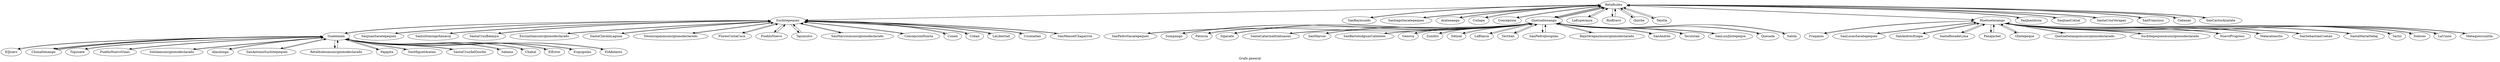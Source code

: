 digraph G{
   label =  "Grafo general";
       Retalhuleu -> Suchitepequez;
       Retalhuleu -> SanRaymundo;
       Retalhuleu -> SantiagoSacatepequez;
       Retalhuleu -> Acatenango;
       Retalhuleu -> Cuilapa;
       Retalhuleu -> Concepcion;
       Retalhuleu -> Quetzaltenango;
       Retalhuleu -> LaEsperanza;
       Retalhuleu -> RioBravo;
       Retalhuleu -> Quiche;
       Retalhuleu -> Tejutla;
       Retalhuleu -> Huehuetenango;
       Retalhuleu -> SanJuanIxcoy;
       Retalhuleu -> SanJuanCotzal;
       Retalhuleu -> SantaCruzVerapaz;
       Retalhuleu -> SanFrancisco;
       Retalhuleu -> Cabanas;
       Retalhuleu -> SanCarlosAlzatate;
       Retalhuleu -> Quetzaltenango;
       Suchitepequez -> Retalhuleu;
       Suchitepequez -> Guatemala;
       Suchitepequez -> SanJuanSacatepequez;
       Suchitepequez -> SantoDomingoXenacoj;
       Suchitepequez -> SantaCruzBalanya;
       Suchitepequez -> Escuintlamunicipionodeclarado;
       Suchitepequez -> SantaClaralaLaguna;
       Suchitepequez -> Totonicapanmunicipionodeclarado;
       Suchitepequez -> FloresCostaCuca;
       Suchitepequez -> PuebloNuevo;
       Suchitepequez -> Tajumulco;
       Suchitepequez -> SanMarcosmunicipionodeclarado;
       Suchitepequez -> ConcepcionHuista;
       Suchitepequez -> Cunen;
       Suchitepequez -> Coban;
       Suchitepequez -> LaLibertad;
       Suchitepequez -> Usumatlan;
       Suchitepequez -> SanManuelChaparron;
       Guatemala -> Suchitepequez;
       Guatemala -> ElJicaro;
       Guatemala -> Chimaltenango;
       Guatemala -> Tiquisate;
       Guatemala -> PuebloNuevoVinas;
       Guatemala -> Sololamunicipionodeclarado;
       Guatemala -> Almolonga;
       Guatemala -> SanAntonioSuchitepequez;
       Guatemala -> Retalhuleumunicipionodeclarado;
       Guatemala -> Pajapita;
       Guatemala -> SanMiguelAcatan;
       Guatemala -> SantaCruzdelQuiche;
       Guatemala -> Salama;
       Guatemala -> Chahal;
       Guatemala -> ElEstor;
       Guatemala -> Esquipulas;
       Guatemala -> ElAdelanto;
       Guatemala -> Chimaltenango;
       Quetzaltenango -> SanPedroSacatepequez;
       Quetzaltenango -> Sumpango;
       Quetzaltenango -> Patzicia;
       Quetzaltenango -> Sipacate;
       Quetzaltenango -> SantaCatarinaIxtahuacan;
       Quetzaltenango -> SanMarcos;
       Quetzaltenango -> SanBartoloAguasCalientes;
       Quetzaltenango -> Retalhuleu;
       Quetzaltenango -> Genova;
       Quetzaltenango -> Zunilito;
       Quetzaltenango -> Sibinal;
       Quetzaltenango -> LaBlanca;
       Quetzaltenango -> Tectitan;
       Quetzaltenango -> SanPedroJocopilas;
       Quetzaltenango -> BajaVerapazmunicipionodeclarado;
       Quetzaltenango -> SanAndres;
       Quetzaltenango -> Teculutan;
       Quetzaltenango -> SanLuisJilotepeque;
       Quetzaltenango -> Quesada;
       Quetzaltenango -> Salola;
       Quetzaltenango -> Retalhuleu;
       SanPedroSacatepequez -> Quetzaltenango;
       SanJuanSacatepequez -> Suchitepequez;
       SanRaymundo -> Retalhuleu;
       Huehuetenango -> Fraijanes;
       Huehuetenango -> SanLucasSacatepequez;
       Huehuetenango -> SanAndresItzapa;
       Huehuetenango -> SantaRosadeLima;
       Huehuetenango -> Panajachel;
       Huehuetenango -> Olintepeque;
       Huehuetenango -> Quetzaltenangomunicipionodeclarado;
       Huehuetenango -> Suchitepequezmunicipionodeclarado;
       Huehuetenango -> NuevoProgreso;
       Huehuetenango -> Retalhuleu;
       Huehuetenango -> Malacatancito;
       Huehuetenango -> SanSebastianCoatan;
       Huehuetenango -> SantaMariaNebaj;
       Huehuetenango -> Tactic;
       Huehuetenango -> Dolores;
       Huehuetenango -> LaUnion;
       Huehuetenango -> Mataquescuintla;
       Fraijanes -> Huehuetenango;
       ElJicaro -> Guatemala;
       Sumpango -> Quetzaltenango;
       SantoDomingoXenacoj -> Suchitepequez;
       SantiagoSacatepequez -> Retalhuleu;
       SanLucasSacatepequez -> Huehuetenango;
       Chimaltenango -> Guatemala;
       Chimaltenango -> Guatemala;
       Patzicia -> Quetzaltenango;
       SantaCruzBalanya -> Suchitepequez;
       Acatenango -> Retalhuleu;
       SanAndresItzapa -> Huehuetenango;
       Tiquisate -> Guatemala;
       Sipacate -> Quetzaltenango;
       Escuintlamunicipionodeclarado -> Suchitepequez;
       Cuilapa -> Retalhuleu;
       SantaRosadeLima -> Huehuetenango;
       PuebloNuevoVinas -> Guatemala;
       SantaCatarinaIxtahuacan -> Quetzaltenango;
       SantaClaralaLaguna -> Suchitepequez;
       Concepcion -> Retalhuleu;
       SanMarcos -> Quetzaltenango;
       Panajachel -> Huehuetenango;
       Sololamunicipionodeclarado -> Guatemala;
       SanBartoloAguasCalientes -> Quetzaltenango;
       Totonicapanmunicipionodeclarado -> Suchitepequez;
       Olintepeque -> Huehuetenango;
       Almolonga -> Guatemala;
       Genova -> Quetzaltenango;
       FloresCostaCuca -> Suchitepequez;
       LaEsperanza -> Retalhuleu;
       Quetzaltenangomunicipionodeclarado -> Huehuetenango;
       SanAntonioSuchitepequez -> Guatemala;
       Zunilito -> Quetzaltenango;
       PuebloNuevo -> Suchitepequez;
       RioBravo -> Retalhuleu;
       Suchitepequezmunicipionodeclarado -> Huehuetenango;
       Quiche -> Retalhuleu;
       Retalhuleumunicipionodeclarado -> Guatemala;
       Sibinal -> Quetzaltenango;
       Tajumulco -> Suchitepequez;
       Tejutla -> Retalhuleu;
       NuevoProgreso -> Huehuetenango;
       Pajapita -> Guatemala;
       LaBlanca -> Quetzaltenango;
       SanMarcosmunicipionodeclarado -> Suchitepequez;
       Malacatancito -> Huehuetenango;
       SanMiguelAcatan -> Guatemala;
       Tectitan -> Quetzaltenango;
       ConcepcionHuista -> Suchitepequez;
       SanJuanIxcoy -> Retalhuleu;
       SanSebastianCoatan -> Huehuetenango;
       SantaCruzdelQuiche -> Guatemala;
       SanPedroJocopilas -> Quetzaltenango;
       Cunen -> Suchitepequez;
       SanJuanCotzal -> Retalhuleu;
       SantaMariaNebaj -> Huehuetenango;
       Salama -> Guatemala;
       BajaVerapazmunicipionodeclarado -> Quetzaltenango;
       Coban -> Suchitepequez;
       SantaCruzVerapaz -> Retalhuleu;
       Tactic -> Huehuetenango;
       Chahal -> Guatemala;
       SanAndres -> Quetzaltenango;
       LaLibertad -> Suchitepequez;
       SanFrancisco -> Retalhuleu;
       Dolores -> Huehuetenango;
       ElEstor -> Guatemala;
       Teculutan -> Quetzaltenango;
       Usumatlan -> Suchitepequez;
       Cabanas -> Retalhuleu;
       LaUnion -> Huehuetenango;
       Esquipulas -> Guatemala;
       SanLuisJilotepeque -> Quetzaltenango;
       SanManuelChaparron -> Suchitepequez;
       SanCarlosAlzatate -> Retalhuleu;
       Mataquescuintla -> Huehuetenango;
       ElAdelanto -> Guatemala;
       Quesada -> Quetzaltenango;
       Salola -> Quetzaltenango;
}